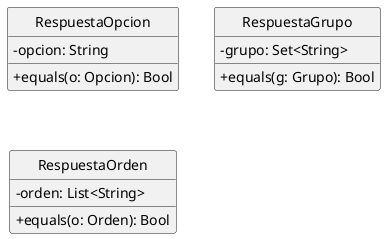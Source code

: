 @startuml DiagramaGroupChoice

skinparam monochrome true
hide circle
skinparam classAttributeIconSize 0

class RespuestaOpcion {
    - opcion: String
    + equals(o: Opcion): Bool
}

class RespuestaGrupo {
    - grupo: Set<String>
    + equals(g: Grupo): Bool
}

class RespuestaOrden {
    - orden: List<String>
    + equals(o: Orden): Bool
}
@enduml